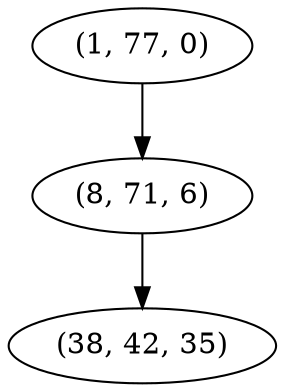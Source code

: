 digraph tree {
    "(1, 77, 0)";
    "(8, 71, 6)";
    "(38, 42, 35)";
    "(1, 77, 0)" -> "(8, 71, 6)";
    "(8, 71, 6)" -> "(38, 42, 35)";
}
